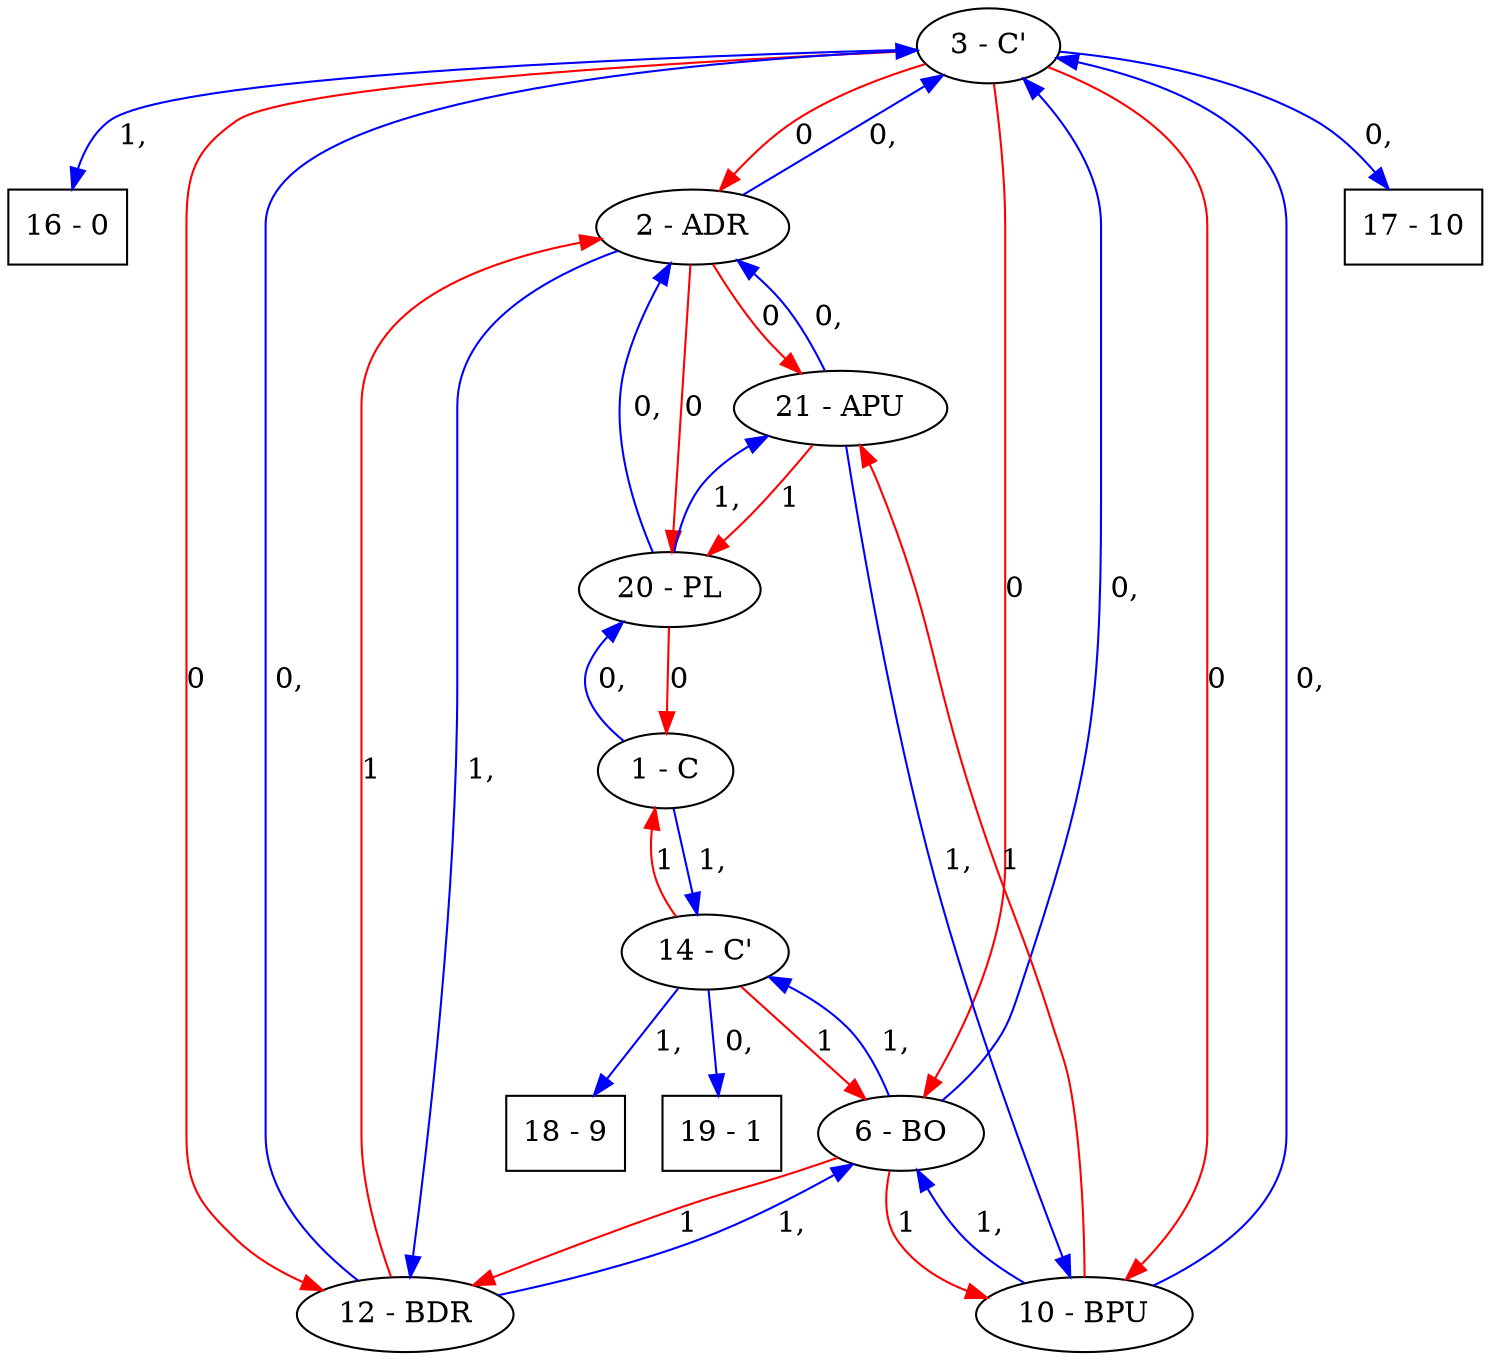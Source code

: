 
digraph " NO NAME" {
node [shape = box];
  16;  16 [label="16 - 0"];
  17;  17 [label="17 - 10"];
  18;  18 [label="18 - 9"];
  19;  19 [label="19 - 1"];

node [shape = ellipse];
  1;  1 [label="1 - C"];
  2;  2 [label="2 - ADR"];
  3;  3 [label="3 - C'"];
  6;  6 [label="6 - BO"];
  10;  10 [label="10 - BPU"];
  12;  12 [label="12 - BDR"];
  14;  14 [label="14 - C'"];
  20;  20 [label="20 - PL"];
  21;  21 [label="21 - APU"];

  1 -> 14 [label=" 1, ",color="#0000ff"];
  1 -> 20 [label=" 0, ",color="#0000ff"];
  2 -> 3 [label=" 0, ",color="#0000ff"];
  2 -> 12 [label=" 1, ",color="#0000ff"];
  2 -> 21 [label="0",color="#ff0000"];
  2 -> 20 [label="0",color="#ff0000"];
  3 -> 16 [label=" 1, ",color="#0000ff"];
  3 -> 17 [label=" 0, ",color="#0000ff"];
  3 -> 6 [label="0",color="#ff0000"];
  3 -> 12 [label="0",color="#ff0000"];
  3 -> 10 [label="0",color="#ff0000"];
  3 -> 2 [label="0",color="#ff0000"];
  6 -> 3 [label=" 0, ",color="#0000ff"];
  6 -> 14 [label=" 1, ",color="#0000ff"];
  6 -> 12 [label="1",color="#ff0000"];
  6 -> 10 [label="1",color="#ff0000"];
  10 -> 3 [label=" 0, ",color="#0000ff"];
  10 -> 6 [label=" 1, ",color="#0000ff"];
  10 -> 21 [label="1",color="#ff0000"];
  12 -> 3 [label=" 0, ",color="#0000ff"];
  12 -> 6 [label=" 1, ",color="#0000ff"];
  12 -> 2 [label="1",color="#ff0000"];
  14 -> 19 [label=" 0, ",color="#0000ff"];
  14 -> 18 [label=" 1, ",color="#0000ff"];
  14 -> 1 [label="1",color="#ff0000"];
  14 -> 6 [label="1",color="#ff0000"];
  20 -> 21 [label=" 1, ",color="#0000ff"];
  20 -> 2 [label=" 0, ",color="#0000ff"];
  20 -> 1 [label="0",color="#ff0000"];
  21 -> 2 [label=" 0, ",color="#0000ff"];
  21 -> 10 [label=" 1, ",color="#0000ff"];
  21 -> 20 [label="1",color="#ff0000"];

}
